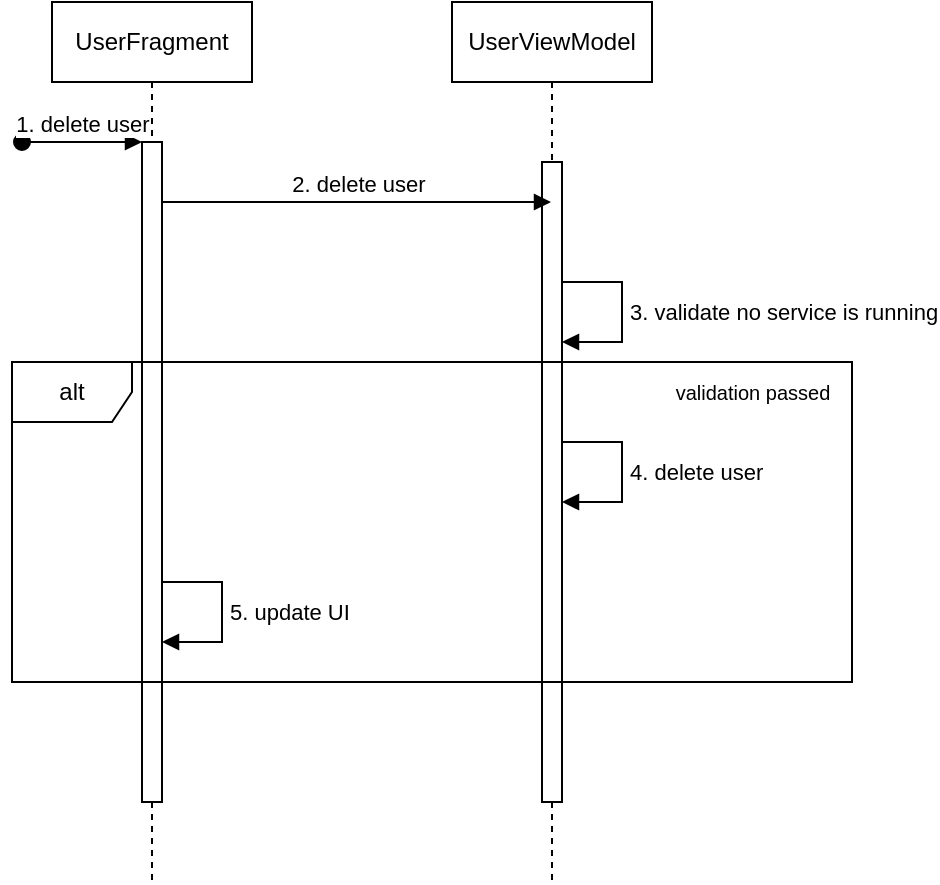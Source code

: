 <mxfile version="21.6.1" type="github">
  <diagram name="Page-1" id="MwByFDonpRT6JhDxCnSZ">
    <mxGraphModel dx="2074" dy="1078" grid="1" gridSize="10" guides="1" tooltips="1" connect="1" arrows="1" fold="1" page="1" pageScale="1" pageWidth="827" pageHeight="1169" math="0" shadow="0">
      <root>
        <mxCell id="0" />
        <mxCell id="1" parent="0" />
        <mxCell id="hqPDyS2jykUpQZafyVBa-1" value="UserFragment" style="shape=umlLifeline;perimeter=lifelinePerimeter;whiteSpace=wrap;html=1;container=0;dropTarget=0;collapsible=0;recursiveResize=0;outlineConnect=0;portConstraint=eastwest;newEdgeStyle={&quot;edgeStyle&quot;:&quot;elbowEdgeStyle&quot;,&quot;elbow&quot;:&quot;vertical&quot;,&quot;curved&quot;:0,&quot;rounded&quot;:0};" vertex="1" parent="1">
          <mxGeometry x="40" y="40" width="100" height="440" as="geometry" />
        </mxCell>
        <mxCell id="hqPDyS2jykUpQZafyVBa-2" value="" style="html=1;points=[];perimeter=orthogonalPerimeter;outlineConnect=0;targetShapes=umlLifeline;portConstraint=eastwest;newEdgeStyle={&quot;edgeStyle&quot;:&quot;elbowEdgeStyle&quot;,&quot;elbow&quot;:&quot;vertical&quot;,&quot;curved&quot;:0,&quot;rounded&quot;:0};" vertex="1" parent="hqPDyS2jykUpQZafyVBa-1">
          <mxGeometry x="45" y="70" width="10" height="330" as="geometry" />
        </mxCell>
        <mxCell id="hqPDyS2jykUpQZafyVBa-3" value="1. delete user" style="html=1;verticalAlign=bottom;startArrow=oval;endArrow=block;startSize=8;edgeStyle=elbowEdgeStyle;elbow=vertical;curved=0;rounded=0;" edge="1" parent="hqPDyS2jykUpQZafyVBa-1" target="hqPDyS2jykUpQZafyVBa-2">
          <mxGeometry relative="1" as="geometry">
            <mxPoint x="-15" y="70" as="sourcePoint" />
          </mxGeometry>
        </mxCell>
        <mxCell id="hqPDyS2jykUpQZafyVBa-4" value="UserViewModel" style="shape=umlLifeline;perimeter=lifelinePerimeter;whiteSpace=wrap;html=1;container=0;dropTarget=0;collapsible=0;recursiveResize=0;outlineConnect=0;portConstraint=eastwest;newEdgeStyle={&quot;edgeStyle&quot;:&quot;elbowEdgeStyle&quot;,&quot;elbow&quot;:&quot;vertical&quot;,&quot;curved&quot;:0,&quot;rounded&quot;:0};" vertex="1" parent="1">
          <mxGeometry x="240" y="40" width="100" height="440" as="geometry" />
        </mxCell>
        <mxCell id="hqPDyS2jykUpQZafyVBa-5" value="" style="html=1;points=[];perimeter=orthogonalPerimeter;outlineConnect=0;targetShapes=umlLifeline;portConstraint=eastwest;newEdgeStyle={&quot;edgeStyle&quot;:&quot;elbowEdgeStyle&quot;,&quot;elbow&quot;:&quot;vertical&quot;,&quot;curved&quot;:0,&quot;rounded&quot;:0};" vertex="1" parent="hqPDyS2jykUpQZafyVBa-4">
          <mxGeometry x="45" y="80" width="10" height="320" as="geometry" />
        </mxCell>
        <mxCell id="hqPDyS2jykUpQZafyVBa-6" value="2. delete user" style="html=1;verticalAlign=bottom;endArrow=block;edgeStyle=elbowEdgeStyle;elbow=horizontal;curved=0;rounded=0;" edge="1" parent="1">
          <mxGeometry relative="1" as="geometry">
            <mxPoint x="95" y="140" as="sourcePoint" />
            <Array as="points">
              <mxPoint x="180" y="140" />
            </Array>
            <mxPoint x="289.5" y="140" as="targetPoint" />
          </mxGeometry>
        </mxCell>
        <mxCell id="hqPDyS2jykUpQZafyVBa-7" value="3. validate no service is running" style="html=1;align=left;spacingLeft=2;endArrow=block;rounded=0;edgeStyle=orthogonalEdgeStyle;curved=0;rounded=0;" edge="1" parent="1">
          <mxGeometry relative="1" as="geometry">
            <mxPoint x="295" y="180" as="sourcePoint" />
            <Array as="points">
              <mxPoint x="325" y="180" />
              <mxPoint x="325" y="210" />
            </Array>
            <mxPoint x="295" y="210" as="targetPoint" />
          </mxGeometry>
        </mxCell>
        <mxCell id="hqPDyS2jykUpQZafyVBa-8" value="5. update UI" style="html=1;align=left;spacingLeft=2;endArrow=block;rounded=0;edgeStyle=orthogonalEdgeStyle;curved=0;rounded=0;" edge="1" parent="1">
          <mxGeometry relative="1" as="geometry">
            <mxPoint x="95" y="330" as="sourcePoint" />
            <Array as="points">
              <mxPoint x="125" y="330" />
              <mxPoint x="125" y="360" />
            </Array>
            <mxPoint x="95" y="360" as="targetPoint" />
          </mxGeometry>
        </mxCell>
        <mxCell id="hqPDyS2jykUpQZafyVBa-10" value="4. delete user" style="html=1;align=left;spacingLeft=2;endArrow=block;rounded=0;edgeStyle=orthogonalEdgeStyle;curved=0;rounded=0;" edge="1" parent="1">
          <mxGeometry relative="1" as="geometry">
            <mxPoint x="295" y="260" as="sourcePoint" />
            <Array as="points">
              <mxPoint x="325" y="260" />
              <mxPoint x="325" y="290" />
            </Array>
            <mxPoint x="295" y="290" as="targetPoint" />
          </mxGeometry>
        </mxCell>
        <mxCell id="hqPDyS2jykUpQZafyVBa-12" value="alt" style="shape=umlFrame;whiteSpace=wrap;html=1;pointerEvents=0;" vertex="1" parent="1">
          <mxGeometry x="20" y="220" width="420" height="160" as="geometry" />
        </mxCell>
        <mxCell id="hqPDyS2jykUpQZafyVBa-13" value="&lt;font style=&quot;font-size: 10px;&quot;&gt;validation passed&lt;/font&gt;" style="text;html=1;align=center;verticalAlign=middle;resizable=0;points=[];autosize=1;strokeColor=none;fillColor=none;" vertex="1" parent="1">
          <mxGeometry x="340" y="220" width="100" height="30" as="geometry" />
        </mxCell>
      </root>
    </mxGraphModel>
  </diagram>
</mxfile>

